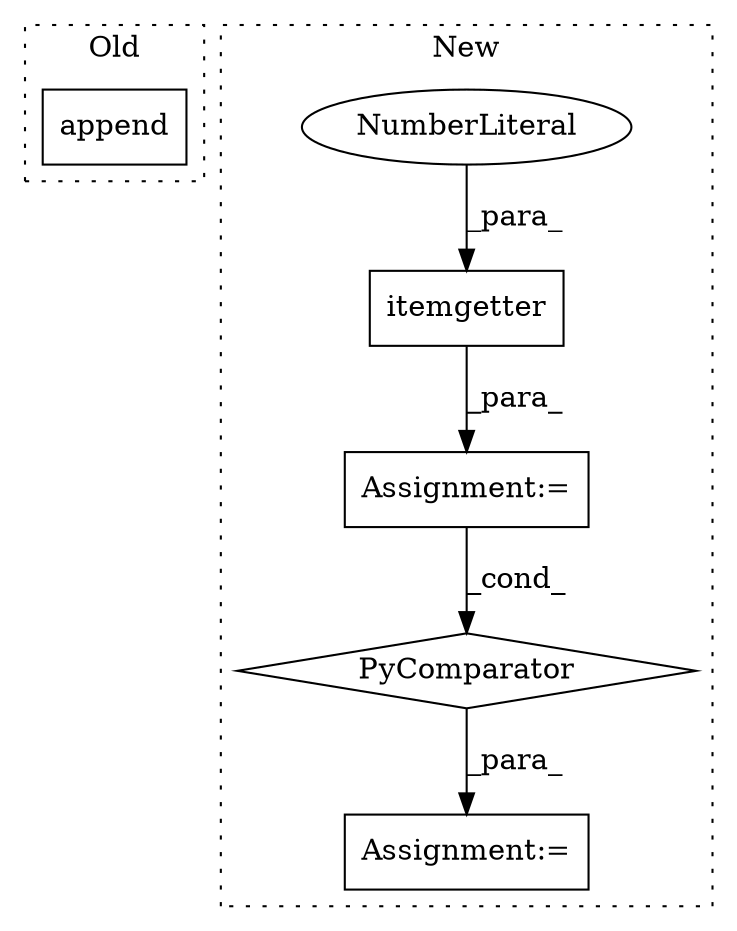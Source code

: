 digraph G {
subgraph cluster0 {
1 [label="append" a="32" s="22931,23053" l="7,1" shape="box"];
label = "Old";
style="dotted";
}
subgraph cluster1 {
2 [label="itemgetter" a="32" s="23037,23051" l="11,1" shape="box"];
3 [label="NumberLiteral" a="34" s="23048" l="1" shape="ellipse"];
4 [label="Assignment:=" a="7" s="23010" l="52" shape="box"];
5 [label="Assignment:=" a="7" s="22871" l="1" shape="box"];
6 [label="PyComparator" a="113" s="23010" l="52" shape="diamond"];
label = "New";
style="dotted";
}
2 -> 4 [label="_para_"];
3 -> 2 [label="_para_"];
4 -> 6 [label="_cond_"];
6 -> 5 [label="_para_"];
}